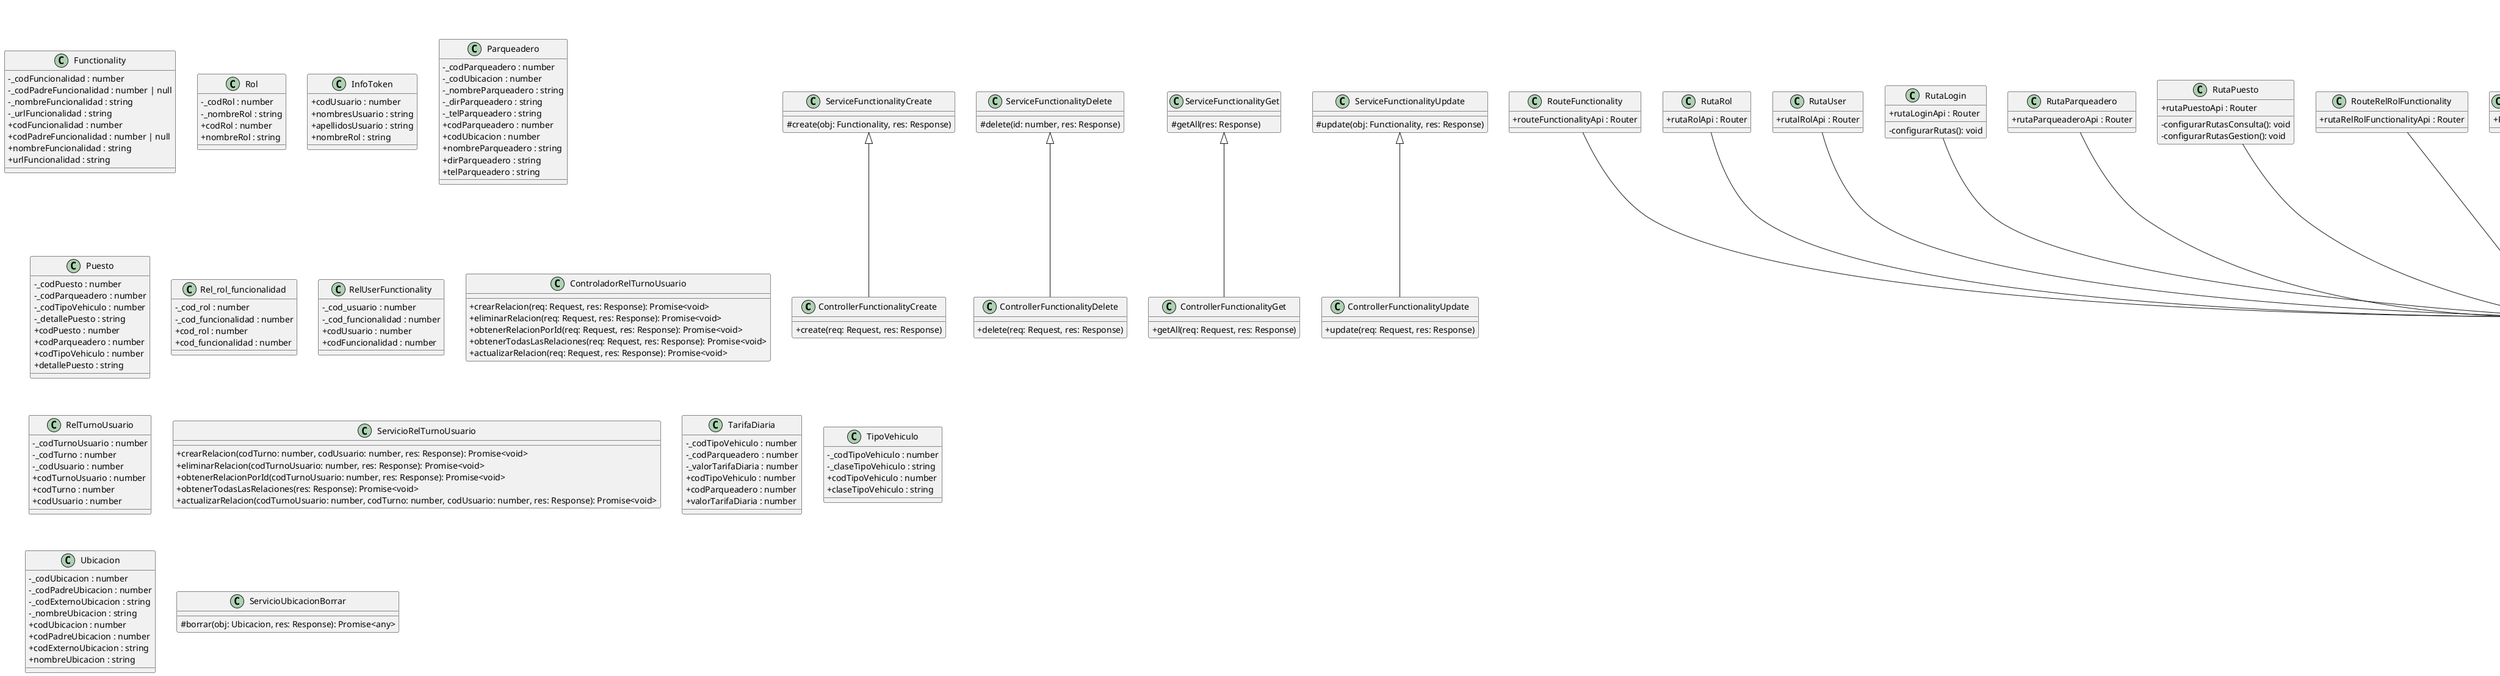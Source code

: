 @startuml umlParqueadero
skinparam classAttributeIconSize 0

class ControllerFunctionalityCreate{
  +create(req: Request, res: Response)
}

class ServiceFunctionalityCreate{
  #create(obj: Functionality, res: Response)
}

class ControllerFunctionalityDelete{
  +delete(req: Request, res: Response)
}

class ServiceFunctionalityDelete{
  #delete(id: number, res: Response)
}

class ControllerFunctionalityGet{
  +getAll(req: Request, res: Response)
}

class ServiceFunctionalityGet{
  #getAll(res: Response)
}

class ControllerFunctionalityUpdate{
  +update(req: Request, res: Response)
}

class ServiceFunctionalityUpdate{
  #update(obj: Functionality, res: Response)
}

class Functionality{
  -_codFuncionalidad : number
  -_codPadreFuncionalidad : number | null
  -_nombreFuncionalidad : string
  -_urlFuncionalidad : string
  +codFuncionalidad : number
  +codPadreFuncionalidad : number | null
  +nombreFuncionalidad : string
  +urlFuncionalidad : string
}

class RouteFunctionality{
  +routeFunctionalityApi : Router
}

class ControladorRolActualizar{
  +llamarActualizar(req: Request, res: Response): void
}

class ServicioRolActualizar{
  #actualizarRol(objRol: Rol, res: Response): Promise<any>
}

class ControladorRolBorrar{
  +llamarBorrar(req: Request, res: Response): void
}

class ServicioRolBorrar{
  #borrar(obj: Rol, res: Response): Promise<any>
}

class ControladorRolConsulta{
  +llamarObtenerTodos(raq: Request, res: Response): void
}

class ServicioRolConsulta{
  #obtenerTodos(res: Response): Promise<any>
}

class ControladorRolCrear{
  +llamarGrabarRol(req: Request, res: Response): void
}

class ServicioRolCrear{
  #grabarRol(obj: Rol, res: Response): Promise<any>
}

class Rol{
  -_codRol : number
  -_nombreRol : string
  +codRol : number
  +nombreRol : string
}

class RutaRol{
  +rutaRolApi : Router
}

class ControllerUserCreate{
  +createUser(req: Request, res: Response): void
}

class ServicioUsuarioCrear{
  #grabarUsuario(obj: Usuario, res: Response): Promise<any>
}

class ControllerUserDelete{
  +deleteUser(req: Request, res: Response): Promise<any>
}

class ServiceUserDelete{
  #eliminarUsuario(codUsuario: number, res: Response): Promise<any>
}

class ControllerUserGet{
  +getUsers(req: Request, res: Response): Promise<any>
  +getUserById(req: Request, res: Response): Promise<any>
}

class ServiceUserGet{
  #obtenerUsuarios(res: Response): Promise<any>
  #getUserById(codUsuario: number, res: Response): Promise<any>
}

class ControllerUserUpdate{
  +updateUser(req: Request, res: Response): void
}

class ServiceUserUpdate{
  #updateUser(obj: Usuario, res: Response): Promise<any>
}

class Usuario{
  -_codUsuario : number
  -_codRol : number
  -_documentoUsuario : string
  -_nombresUsuario : string
  -_apellidosUsuario : string
  -_generoUsuario : number
  -_fechaNacimientoUsuario : Date
  -_telefonoUsuario : string
  + <<readonly>> codUsuario : number
  + <<readonly>> codRol : number
  + <<readonly>> documentoUsuario : string
  + <<readonly>> nombresUsuario : string
  + <<readonly>> apellidosUsuario : string
  + <<readonly>> generoUsuario : number
  + <<readonly>> fechaNacimientoUsuario : Date
  + <<readonly>> telefonoUsuario : string
}

class RutaUser{
  +rutalRolApi : Router
}

class ControladorLogin{
  +llamarIniciarSesion(req: Request, res: Response): void
  +llamarValidarSesion(req: Request, res: Response): void
  +llamarCerrarSesion(req: Request, res: Response): void
  +llamarObtenerHistorialIngresos(req: Request, res: Response): void
}

class ServicioLogin{
  #iniciarSesion(req: Request, res: Response): Promise<any>
  #validarSesion(req: Request, res: Response): Promise<any>
  #cerrarSesion(req: Request, res: Response): Promise<any>
  #obtenerHistorialIngresos(req: Request, res: Response): Promise<any>
}

class Acceso{
  -_codUsuario : number
  -_correoAcceso : String
  -_claveAcceso : String
  -_uuidAcceso : String
  +codUsuario : number
  +correoAcceso : String
  +claveAcceso : String
  +uuidAcceso : String
}

class InfoToken{
  +codUsuario : number
  +nombresUsuario : string
  +apellidosUsuario : string
  +nombreRol : string
}

class Ingreso{
  -_codIngreso : number
  -_codUsuario : number
  -_fechaIngreso : Date
  -_horaIngreso : Date
  +codIngreso : number
  +codUsuario : number
  +fechaIngreso : Date
  +horaIngreso : Date
}

class RutaLogin{
  +rutaLoginApi : Router
  -configurarRutas(): void
}

class ControladorParqueaderoActualizar{
  +llamarActualizar(req: Request, res: Response): void
}

class ServicioParqueaderoActualizar{
  #actualizarParqueadero(objParqueadero: Parqueadero, res: Response): Promise<any>
}

class ControladorParqueaderoBorrar{
  +llamarBorrar(req: Request, res: Response): void
}

class ServicioParqueaderoBorrar{
  #borrar(obj: Parqueadero, res: Response): Promise<any>
}

class ControladorParqueaderoConsulta{
  +llamarObtenerTodos(req: Request, res: Response): void
}

class ServicioParqueaderoConsulta{
  #obtenerTodos(res: Response): Promise<any>
}

class ControladorParqueaderoCrear{
  +llamarGrabarParqueadero(req: Request, res: Response): void
}

class ServicioParqueaderoCrear{
  #grabarParqueadero(obj: Parqueadero, res: Response): Promise<any>
}

class Parqueadero{
  -_codParqueadero : number
  -_codUbicacion : number
  -_nombreParqueadero : string
  -_dirParqueadero : string
  -_telParqueadero : string
  +codParqueadero : number
  +codUbicacion : number
  +nombreParqueadero : string
  +dirParqueadero : string
  +telParqueadero : string
}

class RutaParqueadero{
  +rutaParqueaderoApi : Router
}

class ControladorPuestoActualizar{
  +llamarActualizarPuesto(req: Request, res: Response): void
}

class ServicioPuestoActualizar{
  #actualizarPuesto(req: Request, res: Response): Promise<any>
}

class ControladorPuestoBorrar{
  +llamarBorrarPuesto(req: Request, res: Response): void
}

class ServicioPuestoBorrar{
  #borrarPuesto(req: Request, res: Response): Promise<any>
}

class ControladorPuestoConsulta{
  +llamarObtenerTodos(req: Request, res: Response): void
  +llamarObtenerUno(req: Request, res: Response): void
}

class ServicioPuestoConsulta{
  #obtenerTodos(res: Response): Promise<any>
  #obtenerUno(req: Request, res: Response): Promise<any>
}

class ControladorPuestoCrear{
  +llamarGrabarPuesto(req: Request, res: Response): void
}

class ServicioPuestoCrear{
  #grabarPuesto(req: Request, res: Response): Promise<any>
}

class Puesto{
  -_codPuesto : number
  -_codParqueadero : number
  -_codTipoVehiculo : number
  -_detallePuesto : string
  +codPuesto : number
  +codParqueadero : number
  +codTipoVehiculo : number
  +detallePuesto : string
}

class RutaPuesto{
  +rutaPuestoApi : Router
  -configurarRutasConsulta(): void
  -configurarRutasGestion(): void
}

class ControllerCreateRelRolFunctionality{
  +create(req: Request, res: Response)
}

class ServiceCreateRelRolFunctionality{
  #create(obj: Rel_rol_funcionalidad, res: Response)
}

class ControllerDeleteRelRolFunctionality{
  +delete(req: Request, res: Response)
}

class ServiceDeleteRelRolFunctionality{
  #delete(obj: Rel_rol_funcionalidad, res: Response)
}

class ControllerGetRelRolFunctionality{
  +getAll(req: Request, res: Response)
}

class ServiceGetRelRolFunctionality{
  #getAll(res: Response)
}

class Rel_rol_funcionalidad{
  -_cod_rol : number
  -_cod_funcionalidad : number
  +cod_rol : number
  +cod_funcionalidad : number
}

class RouteRelRolFunctionality{
  +rutaRelRolFunctionalityApi : Router
}

class ControllerCreateRelUserFunctionality{
  +createRelUserFunctionality(req: Request, res: Response)
}

class ServiceCreateRelUserFunctionality{
  #create(obj: RelUserFunctionality, res: Response)
}

class ControllerDeleteRelUserFuncionality{
  +deleteRelUserFunctionality(req: Request, res: Response)
}

class ServiceDeleteRelUserFunctionality{
  #delete(obj: RelUserFunctionality, res: Response)
}

class ControllerGetRelUserFunctionality{
  +getAllRelUserFunctionality(req: Request, res: Response)
}

class ServiceGetAllRelUserFunctional{
  #getAllRelUserFunctionality(res: Response)
}

class RelUserFunctionality{
  -_cod_usuario : number
  -_cod_funcionalidad : number
  +codUsuario : number
  +codFuncionalidad : number
}

class RouteRelUserFunctionality{
  +RouteApi : Router
}

class ControladorRelTurnoUsuario{
  +crearRelacion(req: Request, res: Response): Promise<void>
  +eliminarRelacion(req: Request, res: Response): Promise<void>
  +obtenerRelacionPorId(req: Request, res: Response): Promise<void>
  +obtenerTodasLasRelaciones(req: Request, res: Response): Promise<void>
  +actualizarRelacion(req: Request, res: Response): Promise<void>
}

class RelTurnoUsuario{
  -_codTurnoUsuario : number
  -_codTurno : number
  -_codUsuario : number
  +codTurnoUsuario : number
  +codTurno : number
  +codUsuario : number
}

class RutaRelTurnoUsuario{
  +rutaApi : Router
  -configurarRutas(): void
}

class ServicioRelTurnoUsuario{
  +crearRelacion(codTurno: number, codUsuario: number, res: Response): Promise<void>
  +eliminarRelacion(codTurnoUsuario: number, res: Response): Promise<void>
  +obtenerRelacionPorId(codTurnoUsuario: number, res: Response): Promise<void>
  +obtenerTodasLasRelaciones(res: Response): Promise<void>
  +actualizarRelacion(codTurnoUsuario: number, codTurno: number, codUsuario: number, res: Response): Promise<void>
}

class ControladorServicioDiarioActualizar{
  +llamarActualizarServicioDiario(req: Request, res: Response): void
}

class ServicioDiarioActualizar{
  #actualizarServicioDiario(req: Request, res: Response): Promise<any>
}

class ControladorServicioDiarioBorrar{
  +llamarBorrarServicioDiario(req: Request, res: Response): void
}

class ServicioDiarioBorrar{
  #borrarServicioDiario(req: Request, res: Response): Promise<any>
}

class ControladorServicioDiarioConsulta{
  +llamaroObtenerTodos(req: Request, res: Response): void
  +llamarObtenerUno(req: Request, res: Response): void
  +llamarobtenerPorServicio(req: Request, res: Response): void
}

class ServicioDiarioConsulta{
  #obtenerTodos(res: Response): Promise<any>
  #obtenerUno(req: Request, res: Response): Promise<any>
  #obtenerPorCodigoServicio(req: Request, res: Response): Promise<any>
}

class ControladorServicioDiarioCrear{
  +llamarGrabarServicioDiario(req: Request, res: Response): void
}

class ServicioDiarioCrear{
  #grabarServicioDiario(req: Request, res: Response): Promise<any>
}

class ServicioDiario{
  -_codServicioDiario : number
  -_codParqueadero : number
  -_codVehiculo : number
  -_codPuesto : number
  -_FechaInicioServicioDiario : Date
  -_FechaFinServicioDiario : Date
  -_valorServicioDiario : number
  +codServicioDiario : number
  +codParqueadero : number
  +codVehiculo : number
  +codPuesto : number
  +fechaInicio : Date
  +fechaFin : Date
  +valorServicioDiario : number
}

class RutaServicioDiario{
  +rutaServicioDiarioApi : Router
  -configurarRutasConsulta(): void
  -configurarRutasGestion(): void
}

class ControladorTarifaDiariaActualizar{
  +llamarActualizarTarifaDiaria(req: Request, res: Response): void
}

class ServicioTarifaDiariaActualizar{
  #actualizarTarifaDiaria(req: Request, res: Response): Promise<any>
}

class ControladorTarifaDiariaBorrar{
  +llamarBorrarTarifaDiaria(req: Request, res: Response): void
}

class ServicioTarifaDiariaBorrar{
  #borrarTarifaDiaria(req: Request, res: Response): Promise<any>
}

class ControladorTarifaDiariaConsulta{
  +llamaroObtenerTodos(req: Request, res: Response): void
  +llamarObtenerUno(req: Request, res: Response): void
  +llamarObtenerPorParqueadero(req: Request, res: Response): void
  +llamarObtenerPorTipoVehiculo(req: Request, res: Response): void
}

class ServicioTarifaDiariaConsulta{
  #obtenerTodos(res: Response): Promise<any>
  #obtenerUno(req: Request, res: Response): Promise<any>
  #obtenerPorParqueadero(req: Request, res: Response): Promise<any>
  #obtenerPorTipoVehiculo(req: Request, res: Response): Promise<any>
}

class ControladorTarifaDiariaCrear{
  +llamarGrabarTarifaDiaria(req: Request, res: Response): void
}

class ServicioTarifaDiariaCrear{
  #grabarTarifaDiaria(req: Request, res: Response): Promise<any>
}

class TarifaDiaria{
  -_codTipoVehiculo : number
  -_codParqueadero : number
  -_valorTarifaDiaria : number
  +codTipoVehiculo : number
  +codParqueadero : number
  +valorTarifaDiaria : number
}

class RutaTarifaDiaria{
  +rutaTarifaDiariaApi : Router
  -configurarRutasConsulta(): void
  -configurarRutasGestion(): void
}

class ControladortTipoVehiculoActualizar{
  +llamarActualizar(req: Request, res: Response): void
}

class ServicioTipoVehiculoActualizar{
  #actualizarTipoVehiculo(objTipoVehiculo: TipoVehiculo, res: Response): Promise<any>
}

class ControladorTipoVehiculoBorrar{
  +llamarBorrar(req: Request, res: Response)
}

class ServicioTipoVehiculoBorrar{
  #borrar(obj: TipoVehiculo, res: Response): Promise<any>
}

class ControladorTipoVehiculoConsulta{
  +llamarObtenerTodos(req: Request, res: Response): Promise<void>
}

class ServicioTipoVehiculoConsulta{
  #obtenerTodos(res: Response): Promise<any>
}

class ControladorTipoVehiculoCrear{
  +llamarGrabarTipoVehiculo(req: Request, res: Response): void
}

class ServicioTipoVehiculoCrear{
  #grabarTipoVehiculo(obj: TipoVehiculo, res: Response): Promise<any>
}

class TipoVehiculo{
  -_codTipoVehiculo : number
  -_claseTipoVehiculo : string
  +codTipoVehiculo : number
  +claseTipoVehiculo : string
}

class RutaTipoVehiculo{
  +rutaTipoVehiculoApi : Router
}

class ControladorTurnoActualizar{
  +llamarActualizar(req: Request, res: Response): Promise<void>
}

class ServicioTurnoActualizar{
  +actualizarTurno(objTurno: any, res: Response): Promise<void>
}

class ControladorTurnoBorrar{
  +llamarBorrar(req: Request, res: Response): Promise<void>
}

class ServicioTurnoBorrar{
  +borrar(codigo: number, res: Response): Promise<any>
}

class ControladorTurnoConsulta{
  +llamarObtenerTodos(req: Request, res: Response): void
}

class ServicioTurnoConsulta{
  #obtenerTodos(res: Response): Promise<any>
}

class ControladorTurnoCrear{
  +llamarGrabarTurno(req: Request, res: Response): Promise<void>
}

class ServicioTurnoCrear{
  +grabarTurno(obj: Turno, res: Response): Promise<any>
}

class Turno{
  -_codTurno : number
  -_codParqueadero : number
  -_descripcionTurno : string
  -_fechaTurno : Date
  -_horaInicioTurno : String
  -_horaFinTurno : String
  +cod_Turno : number
  +cod_Parqueadero : number
  +descripcion_Turno : string
  +fecha_Turno : string | Date
  +hora_Inicio_Turno : string
  +hora_Fin_Turno : string
  -normalizarHora(hora: string): string
}

class RutaTurno{
  +rutaTurnoApi : Router
}

class ControladorUbicacionActualizar{
  +llamarActualizar(req: Request, res: Response): void
}

class ServicioUbicacionActualizar{
  #actualizarUbicacion(objUbicacion: Ubicacion, res: Response): Promise<any>
}

class ControladorUbicacionBorrar{
  +llamarBorrar(req: Request, res: Response): void
}

class ControladorUbicacionConsulta{
  +llamarObtenerTodos(req: Request, res: Response): void
}

class ServicioUbicacionConsulta{
  #obtenerTodos(res: Response): Promise<any>
}

class ControladorUbicacionCrear{
  +llamarGrabarUbicacion(req: Request, res: Response): void
}

class ServicioUbicacionCrear{
  #grabarUbicacion(obj: Parqueadero, res: Response): Promise<any>
}

class Ubicacion{
  -_codUbicacion : number
  -_codPadreUbicacion : number
  -_codExternoUbicacion : string
  -_nombreUbicacion : string
  +codUbicacion : number
  +codPadreUbicacion : number
  +codExternoUbicacion : string
  +nombreUbicacion : string
}

class RutaUbicacion{
  +rutaUbicacionApi : Router
}

class ServicioUbicacionBorrar{
  #borrar(obj: Ubicacion, res: Response): Promise<any>
}

class ControladorVehiculoActualizar{
  +llamarActualizarVehiculo(req: Request, res: Response): void
}

class ServicioVehiculoActualizar{
  #actualizarVehiculo(objVehiculo: Vehiculo, res: Response): Promise<any>
}

class ControladorVehiculoBorrar{
  +llamarBorrarVehiculo(req: Request, res: Response): void
}

class ServicioVehiculoBorrar{
  #borrarVehiculo(obj: Vehiculo, res: Response): Promise<any>
}

class ControladorVehiculoConsulta{
  +llamarObtenerTodos(req: Request, res: Response): void
  +llamarObtenerPorCodVehiculo(req: Request, res: Response): void
  +llamarObtenerPorTipoVehiculo(req: Request, res: Response): void
  +llamarObtenerPorUsuario(req: Request, res: Response): void
  +llamarObtenerPorPlaca(req: Request, res: Response): void
}

class ServicioVehiculoConsulta{
  #obtenerTodos(res: Response): Promise<any>
  #obtenerPorCodVehiculo(req: Request, res: Response): Promise<any>
  #obtenerPorTipoVehiculo(req: Request, res: Response): Promise<any>
  #obtenerPorUsuario(req: Request, res: Response): Promise<any>
  #obtenerPorPlaca(req: Request, res: Response): Promise<any>
}

class ControladorVehiculoCrear{
  +llamarGrabarVehiculo(req: Request, res: Response): void
}

class ServicioVehiculoCrear{
  #grabarVehiculo(obj: Vehiculo, res: Response): Promise<any>
}

class Vehiculo{
  -_codVehiculo : number
  -_codTipoVehiculo : number
  -_codUsuario : number
  -_placaVehiculo : String
  +codVehiculo : number
  +codTipoVehiculo : number
  +codUsuario : number
  +placaVehiculo : String
}

class RutaVehiculo{
  +rutaVehiculoApi : Router
  -configurararRutasConsulta(): void
  -configurararRutasGestion(): void
}

RouteFunctionality --> Router
RutaRol --> Router
Usuario --> Date
RutaUser --> Router
Acceso --> String
Ingreso --> Date
RutaLogin --> Router
RutaParqueadero --> Router
RutaPuesto --> Router
RouteRelRolFunctionality --> Router
RouteRelUserFunctionality --> Router
RutaRelTurnoUsuario --> Router
ServicioDiario --> Date
RutaServicioDiario --> Router
RutaTarifaDiaria --> Router
RutaTipoVehiculo --> Router
RutaTurno --> Router
Turno --> Date
Turno --> String
RutaUbicacion --> Router
Vehiculo --> String
RutaVehiculo --> Router
ServiceFunctionalityCreate <|-- ControllerFunctionalityCreate
ServiceFunctionalityDelete <|-- ControllerFunctionalityDelete
ServiceFunctionalityGet <|-- ControllerFunctionalityGet
ServiceFunctionalityUpdate <|-- ControllerFunctionalityUpdate
ServicioRolActualizar <|-- ControladorRolActualizar
ServicioRolBorrar <|-- ControladorRolBorrar
ServicioRolConsulta <|-- ControladorRolConsulta
ServicioRolCrear <|-- ControladorRolCrear
ServicioUsuarioCrear <|-- ControllerUserCreate
ServiceUserDelete <|-- ControllerUserDelete
ServiceUserGet <|-- ControllerUserGet
ServiceUserUpdate <|-- ControllerUserUpdate
ServicioLogin <|-- ControladorLogin
ServicioParqueaderoActualizar <|-- ControladorParqueaderoActualizar
ServicioParqueaderoBorrar <|-- ControladorParqueaderoBorrar
ServicioParqueaderoConsulta <|-- ControladorParqueaderoConsulta
ServicioParqueaderoCrear <|-- ControladorParqueaderoCrear
ServicioPuestoActualizar <|-- ControladorPuestoActualizar
ServicioPuestoBorrar <|-- ControladorPuestoBorrar
ServicioPuestoConsulta <|-- ControladorPuestoConsulta
ServicioPuestoCrear <|-- ControladorPuestoCrear
ServiceCreateRelRolFunctionality <|-- ControllerCreateRelRolFunctionality
ServiceDeleteRelRolFunctionality <|-- ControllerDeleteRelRolFunctionality
ServiceGetRelRolFunctionality <|-- ControllerGetRelRolFunctionality
ServiceCreateRelUserFunctionality <|-- ControllerCreateRelUserFunctionality
ServiceDeleteRelUserFunctionality <|-- ControllerDeleteRelUserFuncionality
ServiceGetAllRelUserFunctional <|-- ControllerGetRelUserFunctionality
ServicioDiarioActualizar <|-- ControladorServicioDiarioActualizar
ServicioDiarioBorrar <|-- ControladorServicioDiarioBorrar
ServicioDiarioConsulta <|-- ControladorServicioDiarioConsulta
ServicioDiarioCrear <|-- ControladorServicioDiarioCrear
ServicioTarifaDiariaActualizar <|-- ControladorTarifaDiariaActualizar
ServicioTarifaDiariaBorrar <|-- ControladorTarifaDiariaBorrar
ServicioTarifaDiariaConsulta <|-- ControladorTarifaDiariaConsulta
ServicioTarifaDiariaCrear <|-- ControladorTarifaDiariaCrear
ServicioTipoVehiculoActualizar <|-- ControladortTipoVehiculoActualizar
ServicioTipoVehiculoBorrar <|-- ControladorTipoVehiculoBorrar
ServicioTipoVehiculoConsulta <|-- ControladorTipoVehiculoConsulta
ServicioTipoVehiculoCrear <|-- ControladorTipoVehiculoCrear
ServicioTurnoActualizar <|-- ControladorTurnoActualizar
ServicioTurnoBorrar <|-- ControladorTurnoBorrar
ServicioTurnoConsulta <|-- ControladorTurnoConsulta
ServicioTurnoCrear <|-- ControladorTurnoCrear
ServicioUbicacionActualizar <|-- ControladorUbicacionActualizar
ServicioParqueaderoBorrar <|-- ControladorUbicacionBorrar
ServicioUbicacionConsulta <|-- ControladorUbicacionConsulta
ServicioUbicacionCrear <|-- ControladorUbicacionCrear
ServicioVehiculoActualizar <|-- ControladorVehiculoActualizar
ServicioVehiculoBorrar <|-- ControladorVehiculoBorrar
ServicioVehiculoConsulta <|-- ControladorVehiculoConsulta
ServicioVehiculoCrear <|-- ControladorVehiculoCrear

@enduml